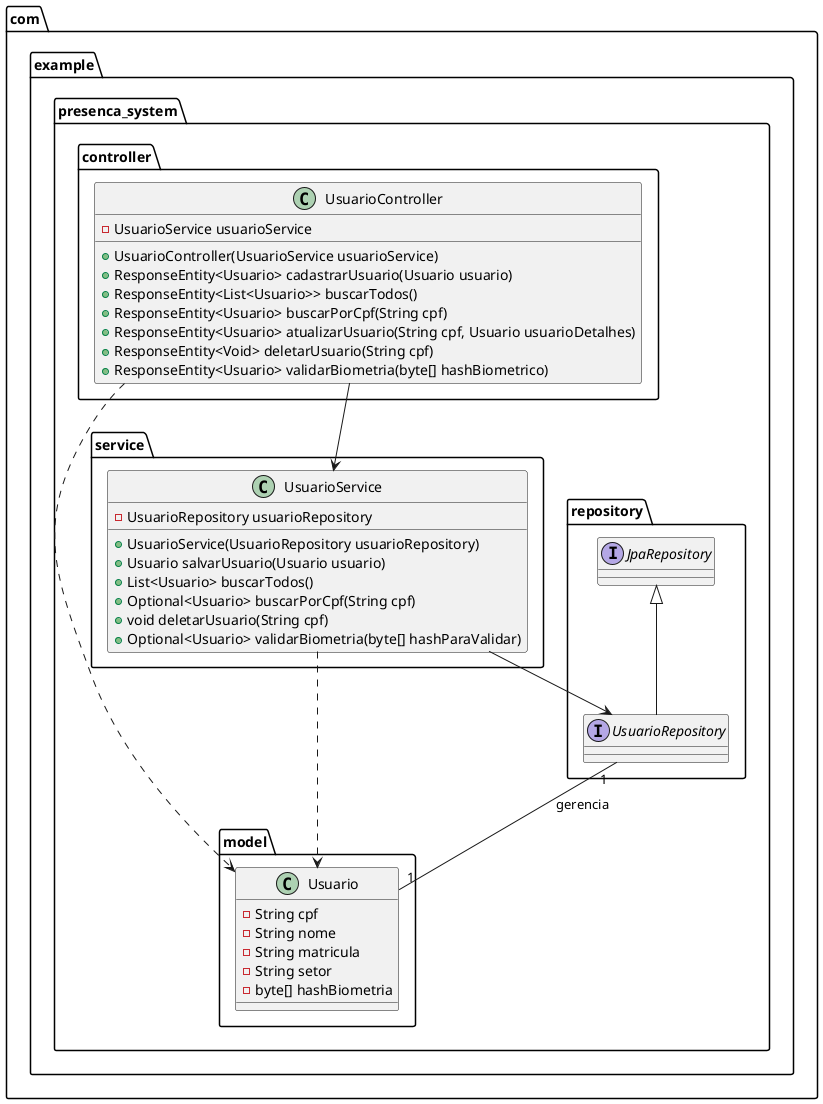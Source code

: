 @startuml

package com.example.presenca_system.model {
    class Usuario {
        - String cpf
        - String nome
        - String matricula
        - String setor
        - byte[] hashBiometria
    }
}

package com.example.presenca_system.repository {
    interface UsuarioRepository extends JpaRepository<Usuario, String> {
    }
}

package com.example.presenca_system.service {
    class UsuarioService {
        - UsuarioRepository usuarioRepository
        + UsuarioService(UsuarioRepository usuarioRepository)
        + Usuario salvarUsuario(Usuario usuario)
        + List<Usuario> buscarTodos()
        + Optional<Usuario> buscarPorCpf(String cpf)
        + void deletarUsuario(String cpf)
        + Optional<Usuario> validarBiometria(byte[] hashParaValidar)
    }
}

package com.example.presenca_system.controller {
    class UsuarioController {
        - UsuarioService usuarioService
        + UsuarioController(UsuarioService usuarioService)
        + ResponseEntity<Usuario> cadastrarUsuario(Usuario usuario)
        + ResponseEntity<List<Usuario>> buscarTodos()
        + ResponseEntity<Usuario> buscarPorCpf(String cpf)
        + ResponseEntity<Usuario> atualizarUsuario(String cpf, Usuario usuarioDetalhes)
        + ResponseEntity<Void> deletarUsuario(String cpf)
        + ResponseEntity<Usuario> validarBiometria(byte[] hashBiometrico)
    }
}

' Relacionamentos
UsuarioController --> UsuarioService
UsuarioService --> UsuarioRepository
UsuarioController ..> Usuario

UsuarioRepository "1" -- "1" Usuario : "gerencia"
UsuarioService ..> Usuario

@enduml